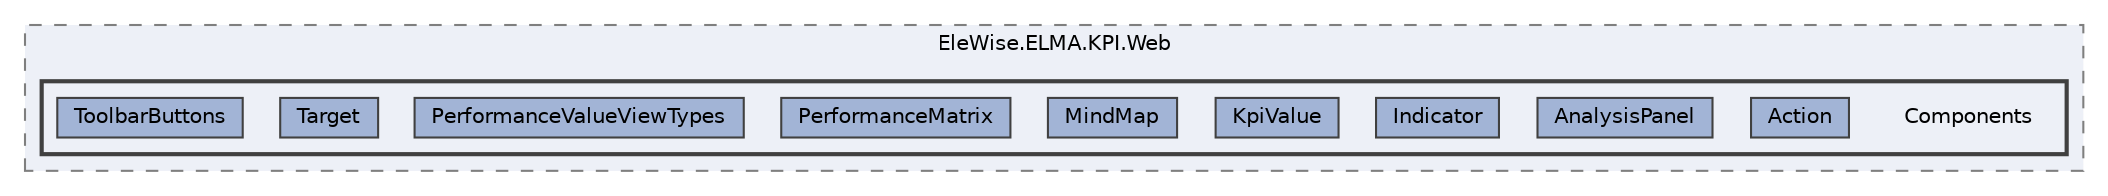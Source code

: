 digraph "Web/Modules/EleWise.ELMA.KPI.Web/Components"
{
 // LATEX_PDF_SIZE
  bgcolor="transparent";
  edge [fontname=Helvetica,fontsize=10,labelfontname=Helvetica,labelfontsize=10];
  node [fontname=Helvetica,fontsize=10,shape=box,height=0.2,width=0.4];
  compound=true
  subgraph clusterdir_b8a3bbf1f972276162a9e7650d9a3def {
    graph [ bgcolor="#edf0f7", pencolor="grey50", label="EleWise.ELMA.KPI.Web", fontname=Helvetica,fontsize=10 style="filled,dashed", URL="dir_b8a3bbf1f972276162a9e7650d9a3def.html",tooltip=""]
  subgraph clusterdir_536987b862abd184e6df0acc25cea9ff {
    graph [ bgcolor="#edf0f7", pencolor="grey25", label="", fontname=Helvetica,fontsize=10 style="filled,bold", URL="dir_536987b862abd184e6df0acc25cea9ff.html",tooltip=""]
    dir_536987b862abd184e6df0acc25cea9ff [shape=plaintext, label="Components"];
  dir_9201e83f8f4adb3bf7c2f3f9b374ceba [label="Action", fillcolor="#a2b4d6", color="grey25", style="filled", URL="dir_9201e83f8f4adb3bf7c2f3f9b374ceba.html",tooltip=""];
  dir_05afb0913410d1556b7b883940875631 [label="AnalysisPanel", fillcolor="#a2b4d6", color="grey25", style="filled", URL="dir_05afb0913410d1556b7b883940875631.html",tooltip=""];
  dir_1bdf33d513692c7d47cb2fef59ed6705 [label="Indicator", fillcolor="#a2b4d6", color="grey25", style="filled", URL="dir_1bdf33d513692c7d47cb2fef59ed6705.html",tooltip=""];
  dir_6857067f99689929b5826b710ca3aef6 [label="KpiValue", fillcolor="#a2b4d6", color="grey25", style="filled", URL="dir_6857067f99689929b5826b710ca3aef6.html",tooltip=""];
  dir_bd8ed2c3e5f5938d37bfa8d651097db0 [label="MindMap", fillcolor="#a2b4d6", color="grey25", style="filled", URL="dir_bd8ed2c3e5f5938d37bfa8d651097db0.html",tooltip=""];
  dir_56e2a03e1630efce6a60d5b197814fff [label="PerformanceMatrix", fillcolor="#a2b4d6", color="grey25", style="filled", URL="dir_56e2a03e1630efce6a60d5b197814fff.html",tooltip=""];
  dir_aef2f070b638260c812b2fce1a7c9d4e [label="PerformanceValueViewTypes", fillcolor="#a2b4d6", color="grey25", style="filled", URL="dir_aef2f070b638260c812b2fce1a7c9d4e.html",tooltip=""];
  dir_fe272e8e5ffcf48afc75348204576a31 [label="Target", fillcolor="#a2b4d6", color="grey25", style="filled", URL="dir_fe272e8e5ffcf48afc75348204576a31.html",tooltip=""];
  dir_fe4dd81abba948f9ad133be0b6093b9c [label="ToolbarButtons", fillcolor="#a2b4d6", color="grey25", style="filled", URL="dir_fe4dd81abba948f9ad133be0b6093b9c.html",tooltip=""];
  }
  }
}
